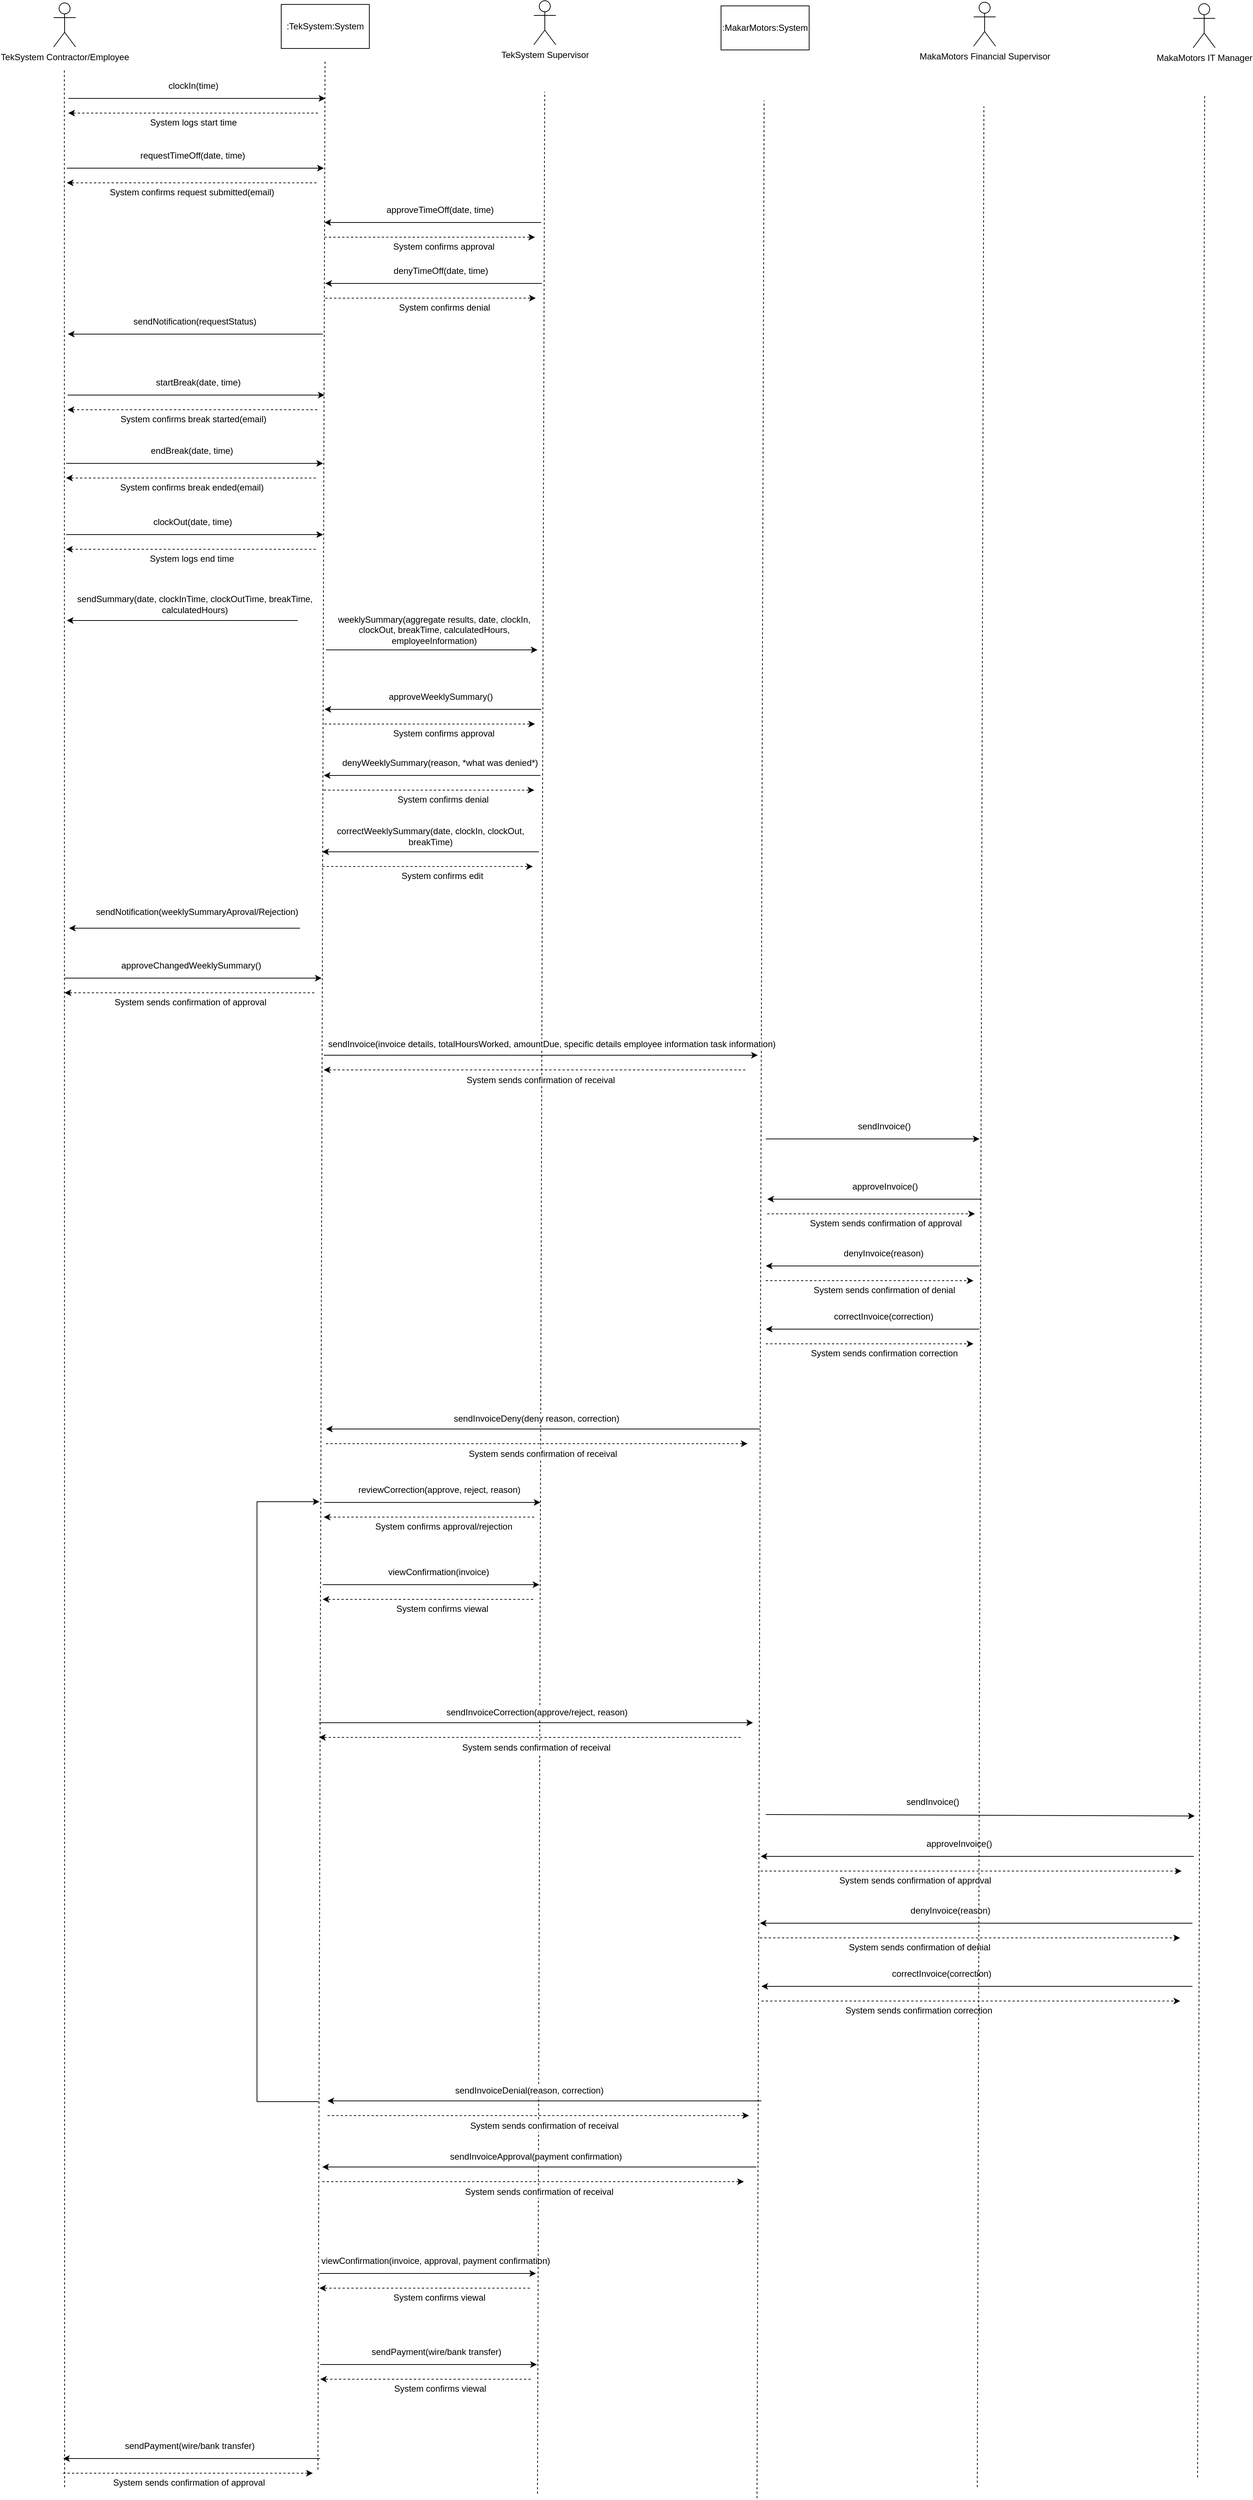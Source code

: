 <mxfile version="21.7.5" type="device">
  <diagram name="Page-1" id="ByE_iyZ5ZZ_60SZ4c1Ou">
    <mxGraphModel dx="4120" dy="2364" grid="0" gridSize="10" guides="1" tooltips="1" connect="1" arrows="1" fold="1" page="1" pageScale="1" pageWidth="850" pageHeight="1100" math="0" shadow="0">
      <root>
        <mxCell id="0" />
        <mxCell id="1" parent="0" />
        <mxCell id="tNAryLB2EY18mSy2vOBF-1" value="TekSystem Contractor/Employee" style="shape=umlActor;verticalLabelPosition=bottom;verticalAlign=top;html=1;outlineConnect=0;" parent="1" vertex="1">
          <mxGeometry x="160" y="160" width="30" height="60" as="geometry" />
        </mxCell>
        <mxCell id="tNAryLB2EY18mSy2vOBF-2" value=":TekSystem:System" style="rounded=0;whiteSpace=wrap;html=1;" parent="1" vertex="1">
          <mxGeometry x="470" y="162" width="120" height="60" as="geometry" />
        </mxCell>
        <mxCell id="tNAryLB2EY18mSy2vOBF-4" value="" style="endArrow=none;dashed=1;html=1;rounded=0;" parent="1" edge="1">
          <mxGeometry width="50" height="50" relative="1" as="geometry">
            <mxPoint x="175" y="3543" as="sourcePoint" />
            <mxPoint x="174.67" y="250" as="targetPoint" />
          </mxGeometry>
        </mxCell>
        <mxCell id="tNAryLB2EY18mSy2vOBF-5" value="" style="endArrow=none;dashed=1;html=1;rounded=0;" parent="1" edge="1">
          <mxGeometry width="50" height="50" relative="1" as="geometry">
            <mxPoint x="520" y="3519" as="sourcePoint" />
            <mxPoint x="529.67" y="240" as="targetPoint" />
          </mxGeometry>
        </mxCell>
        <mxCell id="FQKA89_4u0qijpcpze4W-1" value=":MakarMotors:System" style="rounded=0;whiteSpace=wrap;html=1;" vertex="1" parent="1">
          <mxGeometry x="1069" y="164" width="120" height="60" as="geometry" />
        </mxCell>
        <mxCell id="FQKA89_4u0qijpcpze4W-2" value="TekSystem Supervisor" style="shape=umlActor;verticalLabelPosition=bottom;verticalAlign=top;html=1;outlineConnect=0;" vertex="1" parent="1">
          <mxGeometry x="814" y="157" width="30" height="60" as="geometry" />
        </mxCell>
        <mxCell id="FQKA89_4u0qijpcpze4W-4" value="MakaMotors Financial Supervisor" style="shape=umlActor;verticalLabelPosition=bottom;verticalAlign=top;html=1;outlineConnect=0;" vertex="1" parent="1">
          <mxGeometry x="1413" y="159" width="30" height="60" as="geometry" />
        </mxCell>
        <mxCell id="FQKA89_4u0qijpcpze4W-5" value="MakaMotors IT Manager" style="shape=umlActor;verticalLabelPosition=bottom;verticalAlign=top;html=1;outlineConnect=0;" vertex="1" parent="1">
          <mxGeometry x="1712" y="161" width="30" height="60" as="geometry" />
        </mxCell>
        <mxCell id="FQKA89_4u0qijpcpze4W-8" value="" style="endArrow=none;dashed=1;html=1;rounded=0;" edge="1" parent="1">
          <mxGeometry width="50" height="50" relative="1" as="geometry">
            <mxPoint x="819" y="3552" as="sourcePoint" />
            <mxPoint x="828.83" y="281" as="targetPoint" />
          </mxGeometry>
        </mxCell>
        <mxCell id="FQKA89_4u0qijpcpze4W-9" value="" style="endArrow=none;dashed=1;html=1;rounded=0;" edge="1" parent="1">
          <mxGeometry width="50" height="50" relative="1" as="geometry">
            <mxPoint x="1118" y="3558" as="sourcePoint" />
            <mxPoint x="1127.67" y="293" as="targetPoint" />
          </mxGeometry>
        </mxCell>
        <mxCell id="FQKA89_4u0qijpcpze4W-10" value="" style="endArrow=none;dashed=1;html=1;rounded=0;" edge="1" parent="1">
          <mxGeometry width="50" height="50" relative="1" as="geometry">
            <mxPoint x="1418" y="3543" as="sourcePoint" />
            <mxPoint x="1427" y="301" as="targetPoint" />
          </mxGeometry>
        </mxCell>
        <mxCell id="FQKA89_4u0qijpcpze4W-11" value="" style="endArrow=none;dashed=1;html=1;rounded=0;" edge="1" parent="1">
          <mxGeometry width="50" height="50" relative="1" as="geometry">
            <mxPoint x="1718" y="3529.797" as="sourcePoint" />
            <mxPoint x="1727.67" y="285" as="targetPoint" />
          </mxGeometry>
        </mxCell>
        <mxCell id="FQKA89_4u0qijpcpze4W-12" value="" style="group" vertex="1" connectable="0" parent="1">
          <mxGeometry x="180" y="260" width="350" height="76" as="geometry" />
        </mxCell>
        <mxCell id="tNAryLB2EY18mSy2vOBF-6" value="" style="endArrow=classic;html=1;rounded=0;" parent="FQKA89_4u0qijpcpze4W-12" edge="1">
          <mxGeometry width="50" height="50" relative="1" as="geometry">
            <mxPoint y="30" as="sourcePoint" />
            <mxPoint x="350" y="30" as="targetPoint" />
          </mxGeometry>
        </mxCell>
        <mxCell id="tNAryLB2EY18mSy2vOBF-7" value="clockIn(time)" style="text;html=1;align=center;verticalAlign=middle;resizable=0;points=[];autosize=1;strokeColor=none;fillColor=none;" parent="FQKA89_4u0qijpcpze4W-12" vertex="1">
          <mxGeometry x="127" width="86" height="26" as="geometry" />
        </mxCell>
        <mxCell id="tNAryLB2EY18mSy2vOBF-8" value="" style="endArrow=classic;html=1;rounded=0;dashed=1;" parent="FQKA89_4u0qijpcpze4W-12" edge="1">
          <mxGeometry width="50" height="50" relative="1" as="geometry">
            <mxPoint x="340" y="50" as="sourcePoint" />
            <mxPoint y="50" as="targetPoint" />
          </mxGeometry>
        </mxCell>
        <mxCell id="tNAryLB2EY18mSy2vOBF-9" value="System logs start time" style="text;html=1;align=center;verticalAlign=middle;resizable=0;points=[];autosize=1;strokeColor=none;fillColor=none;" parent="FQKA89_4u0qijpcpze4W-12" vertex="1">
          <mxGeometry x="102" y="50" width="136" height="26" as="geometry" />
        </mxCell>
        <mxCell id="FQKA89_4u0qijpcpze4W-13" value="" style="group" vertex="1" connectable="0" parent="1">
          <mxGeometry x="178" y="355" width="350" height="76" as="geometry" />
        </mxCell>
        <mxCell id="FQKA89_4u0qijpcpze4W-14" value="" style="endArrow=classic;html=1;rounded=0;" edge="1" parent="FQKA89_4u0qijpcpze4W-13">
          <mxGeometry width="50" height="50" relative="1" as="geometry">
            <mxPoint y="30" as="sourcePoint" />
            <mxPoint x="350" y="30" as="targetPoint" />
          </mxGeometry>
        </mxCell>
        <mxCell id="FQKA89_4u0qijpcpze4W-15" value="requestTimeOff(date, time)" style="text;html=1;align=center;verticalAlign=middle;resizable=0;points=[];autosize=1;strokeColor=none;fillColor=none;" vertex="1" parent="FQKA89_4u0qijpcpze4W-13">
          <mxGeometry x="90" width="161" height="26" as="geometry" />
        </mxCell>
        <mxCell id="FQKA89_4u0qijpcpze4W-16" value="" style="endArrow=classic;html=1;rounded=0;dashed=1;" edge="1" parent="FQKA89_4u0qijpcpze4W-13">
          <mxGeometry width="50" height="50" relative="1" as="geometry">
            <mxPoint x="340" y="50" as="sourcePoint" />
            <mxPoint y="50" as="targetPoint" />
          </mxGeometry>
        </mxCell>
        <mxCell id="FQKA89_4u0qijpcpze4W-17" value="System confirms request submitted(email)" style="text;html=1;align=center;verticalAlign=middle;resizable=0;points=[];autosize=1;strokeColor=none;fillColor=none;" vertex="1" parent="FQKA89_4u0qijpcpze4W-13">
          <mxGeometry x="49" y="50" width="242" height="26" as="geometry" />
        </mxCell>
        <mxCell id="FQKA89_4u0qijpcpze4W-23" value="" style="group" vertex="1" connectable="0" parent="1">
          <mxGeometry x="529.0" y="429" width="295.0" height="76" as="geometry" />
        </mxCell>
        <mxCell id="FQKA89_4u0qijpcpze4W-19" value="" style="endArrow=classic;html=1;rounded=0;" edge="1" parent="FQKA89_4u0qijpcpze4W-23">
          <mxGeometry width="50" height="50" relative="1" as="geometry">
            <mxPoint x="295.0" y="30" as="sourcePoint" />
            <mxPoint x="1.137e-13" y="30" as="targetPoint" />
          </mxGeometry>
        </mxCell>
        <mxCell id="FQKA89_4u0qijpcpze4W-20" value="approveTimeOff(date, time)" style="text;html=1;align=center;verticalAlign=middle;resizable=0;points=[];autosize=1;strokeColor=none;fillColor=none;" vertex="1" parent="FQKA89_4u0qijpcpze4W-23">
          <mxGeometry x="74.857" width="164" height="26" as="geometry" />
        </mxCell>
        <mxCell id="FQKA89_4u0qijpcpze4W-21" value="" style="endArrow=classic;html=1;rounded=0;dashed=1;" edge="1" parent="FQKA89_4u0qijpcpze4W-23">
          <mxGeometry width="50" height="50" relative="1" as="geometry">
            <mxPoint y="50" as="sourcePoint" />
            <mxPoint x="286.571" y="50" as="targetPoint" />
          </mxGeometry>
        </mxCell>
        <mxCell id="FQKA89_4u0qijpcpze4W-22" value="System confirms approval" style="text;html=1;align=center;verticalAlign=middle;resizable=0;points=[];autosize=1;strokeColor=none;fillColor=none;" vertex="1" parent="FQKA89_4u0qijpcpze4W-23">
          <mxGeometry x="84.3" y="50" width="156" height="26" as="geometry" />
        </mxCell>
        <mxCell id="FQKA89_4u0qijpcpze4W-24" value="" style="group" vertex="1" connectable="0" parent="1">
          <mxGeometry x="530.0" y="512" width="295.0" height="76" as="geometry" />
        </mxCell>
        <mxCell id="FQKA89_4u0qijpcpze4W-25" value="" style="endArrow=classic;html=1;rounded=0;" edge="1" parent="FQKA89_4u0qijpcpze4W-24">
          <mxGeometry width="50" height="50" relative="1" as="geometry">
            <mxPoint x="295.0" y="30" as="sourcePoint" />
            <mxPoint x="1.137e-13" y="30" as="targetPoint" />
          </mxGeometry>
        </mxCell>
        <mxCell id="FQKA89_4u0qijpcpze4W-26" value="denyTimeOff(date, time)" style="text;html=1;align=center;verticalAlign=middle;resizable=0;points=[];autosize=1;strokeColor=none;fillColor=none;" vertex="1" parent="FQKA89_4u0qijpcpze4W-24">
          <mxGeometry x="83.857" width="147" height="26" as="geometry" />
        </mxCell>
        <mxCell id="FQKA89_4u0qijpcpze4W-27" value="" style="endArrow=classic;html=1;rounded=0;dashed=1;" edge="1" parent="FQKA89_4u0qijpcpze4W-24">
          <mxGeometry width="50" height="50" relative="1" as="geometry">
            <mxPoint y="50" as="sourcePoint" />
            <mxPoint x="286.571" y="50" as="targetPoint" />
          </mxGeometry>
        </mxCell>
        <mxCell id="FQKA89_4u0qijpcpze4W-28" value="System confirms denial" style="text;html=1;align=center;verticalAlign=middle;resizable=0;points=[];autosize=1;strokeColor=none;fillColor=none;" vertex="1" parent="FQKA89_4u0qijpcpze4W-24">
          <mxGeometry x="91.3" y="50" width="142" height="26" as="geometry" />
        </mxCell>
        <mxCell id="FQKA89_4u0qijpcpze4W-34" value="" style="group" vertex="1" connectable="0" parent="1">
          <mxGeometry x="179.5" y="581" width="347.0" height="30" as="geometry" />
        </mxCell>
        <mxCell id="FQKA89_4u0qijpcpze4W-30" value="" style="endArrow=classic;html=1;rounded=0;" edge="1" parent="FQKA89_4u0qijpcpze4W-34">
          <mxGeometry width="50" height="50" relative="1" as="geometry">
            <mxPoint x="347.0" y="30" as="sourcePoint" />
            <mxPoint y="30" as="targetPoint" />
          </mxGeometry>
        </mxCell>
        <mxCell id="FQKA89_4u0qijpcpze4W-31" value="sendNotification(requestStatus)" style="text;html=1;align=center;verticalAlign=middle;resizable=0;points=[];autosize=1;strokeColor=none;fillColor=none;" vertex="1" parent="FQKA89_4u0qijpcpze4W-34">
          <mxGeometry x="79.639" width="185" height="26" as="geometry" />
        </mxCell>
        <mxCell id="FQKA89_4u0qijpcpze4W-36" value="" style="group" vertex="1" connectable="0" parent="1">
          <mxGeometry x="179" y="664" width="350" height="76" as="geometry" />
        </mxCell>
        <mxCell id="FQKA89_4u0qijpcpze4W-37" value="" style="endArrow=classic;html=1;rounded=0;" edge="1" parent="FQKA89_4u0qijpcpze4W-36">
          <mxGeometry width="50" height="50" relative="1" as="geometry">
            <mxPoint y="30" as="sourcePoint" />
            <mxPoint x="350" y="30" as="targetPoint" />
          </mxGeometry>
        </mxCell>
        <mxCell id="FQKA89_4u0qijpcpze4W-38" value="&amp;nbsp; &amp;nbsp; startBreak(date, time)" style="text;html=1;align=center;verticalAlign=middle;resizable=0;points=[];autosize=1;strokeColor=none;fillColor=none;" vertex="1" parent="FQKA89_4u0qijpcpze4W-36">
          <mxGeometry x="97" width="147" height="26" as="geometry" />
        </mxCell>
        <mxCell id="FQKA89_4u0qijpcpze4W-39" value="" style="endArrow=classic;html=1;rounded=0;dashed=1;" edge="1" parent="FQKA89_4u0qijpcpze4W-36">
          <mxGeometry width="50" height="50" relative="1" as="geometry">
            <mxPoint x="340" y="50" as="sourcePoint" />
            <mxPoint y="50" as="targetPoint" />
          </mxGeometry>
        </mxCell>
        <mxCell id="FQKA89_4u0qijpcpze4W-40" value="System confirms break started(email)" style="text;html=1;align=center;verticalAlign=middle;resizable=0;points=[];autosize=1;strokeColor=none;fillColor=none;" vertex="1" parent="FQKA89_4u0qijpcpze4W-36">
          <mxGeometry x="62" y="50" width="217" height="26" as="geometry" />
        </mxCell>
        <mxCell id="FQKA89_4u0qijpcpze4W-41" value="" style="group" vertex="1" connectable="0" parent="1">
          <mxGeometry x="177" y="757" width="350" height="76" as="geometry" />
        </mxCell>
        <mxCell id="FQKA89_4u0qijpcpze4W-42" value="" style="endArrow=classic;html=1;rounded=0;" edge="1" parent="FQKA89_4u0qijpcpze4W-41">
          <mxGeometry width="50" height="50" relative="1" as="geometry">
            <mxPoint y="30" as="sourcePoint" />
            <mxPoint x="350" y="30" as="targetPoint" />
          </mxGeometry>
        </mxCell>
        <mxCell id="FQKA89_4u0qijpcpze4W-43" value="endBreak(date, time)" style="text;html=1;align=center;verticalAlign=middle;resizable=0;points=[];autosize=1;strokeColor=none;fillColor=none;" vertex="1" parent="FQKA89_4u0qijpcpze4W-41">
          <mxGeometry x="106" width="130" height="26" as="geometry" />
        </mxCell>
        <mxCell id="FQKA89_4u0qijpcpze4W-44" value="" style="endArrow=classic;html=1;rounded=0;dashed=1;" edge="1" parent="FQKA89_4u0qijpcpze4W-41">
          <mxGeometry width="50" height="50" relative="1" as="geometry">
            <mxPoint x="340" y="50" as="sourcePoint" />
            <mxPoint y="50" as="targetPoint" />
          </mxGeometry>
        </mxCell>
        <mxCell id="FQKA89_4u0qijpcpze4W-45" value="System confirms break ended(email)" style="text;html=1;align=center;verticalAlign=middle;resizable=0;points=[];autosize=1;strokeColor=none;fillColor=none;" vertex="1" parent="FQKA89_4u0qijpcpze4W-41">
          <mxGeometry x="64" y="50" width="213" height="26" as="geometry" />
        </mxCell>
        <mxCell id="FQKA89_4u0qijpcpze4W-46" value="" style="group" vertex="1" connectable="0" parent="1">
          <mxGeometry x="177" y="854" width="350" height="76" as="geometry" />
        </mxCell>
        <mxCell id="FQKA89_4u0qijpcpze4W-47" value="" style="endArrow=classic;html=1;rounded=0;" edge="1" parent="FQKA89_4u0qijpcpze4W-46">
          <mxGeometry width="50" height="50" relative="1" as="geometry">
            <mxPoint y="30" as="sourcePoint" />
            <mxPoint x="350" y="30" as="targetPoint" />
          </mxGeometry>
        </mxCell>
        <mxCell id="FQKA89_4u0qijpcpze4W-48" value="clockOut(date, time)" style="text;html=1;align=center;verticalAlign=middle;resizable=0;points=[];autosize=1;strokeColor=none;fillColor=none;" vertex="1" parent="FQKA89_4u0qijpcpze4W-46">
          <mxGeometry x="109" width="125" height="26" as="geometry" />
        </mxCell>
        <mxCell id="FQKA89_4u0qijpcpze4W-49" value="" style="endArrow=classic;html=1;rounded=0;dashed=1;" edge="1" parent="FQKA89_4u0qijpcpze4W-46">
          <mxGeometry width="50" height="50" relative="1" as="geometry">
            <mxPoint x="340" y="50" as="sourcePoint" />
            <mxPoint y="50" as="targetPoint" />
          </mxGeometry>
        </mxCell>
        <mxCell id="FQKA89_4u0qijpcpze4W-50" value="System logs end time" style="text;html=1;align=center;verticalAlign=middle;resizable=0;points=[];autosize=1;strokeColor=none;fillColor=none;" vertex="1" parent="FQKA89_4u0qijpcpze4W-46">
          <mxGeometry x="104" y="50" width="133" height="26" as="geometry" />
        </mxCell>
        <mxCell id="FQKA89_4u0qijpcpze4W-60" value="" style="endArrow=classic;html=1;rounded=0;" edge="1" parent="1">
          <mxGeometry width="50" height="50" relative="1" as="geometry">
            <mxPoint x="531" y="1041" as="sourcePoint" />
            <mxPoint x="819" y="1041" as="targetPoint" />
          </mxGeometry>
        </mxCell>
        <mxCell id="FQKA89_4u0qijpcpze4W-61" value="weeklySummary(aggregate results, date, clockIn, &lt;br&gt;clockOut, breakTime, calculatedHours, &lt;br&gt;employeeInformation)" style="text;html=1;align=center;verticalAlign=middle;resizable=1;points=[];autosize=1;strokeColor=none;fillColor=none;" vertex="1" parent="1">
          <mxGeometry x="537.5" y="986" width="280" height="55" as="geometry" />
        </mxCell>
        <mxCell id="FQKA89_4u0qijpcpze4W-69" value="" style="group" vertex="1" connectable="0" parent="1">
          <mxGeometry x="528.0" y="1182" width="300.857" height="76" as="geometry" />
        </mxCell>
        <mxCell id="FQKA89_4u0qijpcpze4W-70" value="" style="endArrow=classic;html=1;rounded=0;" edge="1" parent="FQKA89_4u0qijpcpze4W-69">
          <mxGeometry width="50" height="50" relative="1" as="geometry">
            <mxPoint x="295.0" y="30" as="sourcePoint" />
            <mxPoint x="1.137e-13" y="30" as="targetPoint" />
          </mxGeometry>
        </mxCell>
        <mxCell id="FQKA89_4u0qijpcpze4W-71" value="denyWeeklySummary(reason, *what was denied*)" style="text;html=1;align=center;verticalAlign=middle;resizable=0;points=[];autosize=1;strokeColor=none;fillColor=none;" vertex="1" parent="FQKA89_4u0qijpcpze4W-69">
          <mxGeometry x="15.857" width="285" height="26" as="geometry" />
        </mxCell>
        <mxCell id="FQKA89_4u0qijpcpze4W-72" value="" style="endArrow=classic;html=1;rounded=0;dashed=1;" edge="1" parent="FQKA89_4u0qijpcpze4W-69">
          <mxGeometry width="50" height="50" relative="1" as="geometry">
            <mxPoint y="50" as="sourcePoint" />
            <mxPoint x="286.571" y="50" as="targetPoint" />
          </mxGeometry>
        </mxCell>
        <mxCell id="FQKA89_4u0qijpcpze4W-73" value="System confirms denial" style="text;html=1;align=center;verticalAlign=middle;resizable=0;points=[];autosize=1;strokeColor=none;fillColor=none;" vertex="1" parent="FQKA89_4u0qijpcpze4W-69">
          <mxGeometry x="91.3" y="50" width="142" height="26" as="geometry" />
        </mxCell>
        <mxCell id="FQKA89_4u0qijpcpze4W-65" value="" style="endArrow=classic;html=1;rounded=0;" edge="1" parent="1">
          <mxGeometry width="50" height="50" relative="1" as="geometry">
            <mxPoint x="824" y="1122" as="sourcePoint" />
            <mxPoint x="529" y="1122" as="targetPoint" />
          </mxGeometry>
        </mxCell>
        <mxCell id="FQKA89_4u0qijpcpze4W-66" value="approveWeeklySummary()" style="text;html=1;align=center;verticalAlign=middle;resizable=0;points=[];autosize=1;strokeColor=none;fillColor=none;" vertex="1" parent="1">
          <mxGeometry x="606.857" y="1092" width="160" height="26" as="geometry" />
        </mxCell>
        <mxCell id="FQKA89_4u0qijpcpze4W-67" value="" style="endArrow=classic;html=1;rounded=0;dashed=1;" edge="1" parent="1">
          <mxGeometry width="50" height="50" relative="1" as="geometry">
            <mxPoint x="529.0" y="1142" as="sourcePoint" />
            <mxPoint x="815.571" y="1142" as="targetPoint" />
          </mxGeometry>
        </mxCell>
        <mxCell id="FQKA89_4u0qijpcpze4W-68" value="System confirms approval" style="text;html=1;align=center;verticalAlign=middle;resizable=0;points=[];autosize=1;strokeColor=none;fillColor=none;" vertex="1" parent="1">
          <mxGeometry x="613.3" y="1142" width="156" height="26" as="geometry" />
        </mxCell>
        <mxCell id="FQKA89_4u0qijpcpze4W-75" value="" style="endArrow=classic;html=1;rounded=0;" edge="1" parent="1">
          <mxGeometry width="50" height="50" relative="1" as="geometry">
            <mxPoint x="821" y="1316" as="sourcePoint" />
            <mxPoint x="526" y="1316" as="targetPoint" />
          </mxGeometry>
        </mxCell>
        <mxCell id="FQKA89_4u0qijpcpze4W-76" value="correctWeeklySummary(date, clockIn, clockOut, &lt;br&gt;breakTime)" style="text;html=1;align=center;verticalAlign=middle;resizable=1;points=[];autosize=1;strokeColor=none;fillColor=none;movable=1;rotatable=1;deletable=1;editable=1;locked=0;connectable=1;" vertex="1" parent="1">
          <mxGeometry x="536.36" y="1274" width="273" height="41" as="geometry" />
        </mxCell>
        <mxCell id="FQKA89_4u0qijpcpze4W-77" value="" style="endArrow=classic;html=1;rounded=0;dashed=1;" edge="1" parent="1">
          <mxGeometry width="50" height="50" relative="1" as="geometry">
            <mxPoint x="526.0" y="1336" as="sourcePoint" />
            <mxPoint x="812.571" y="1336" as="targetPoint" />
          </mxGeometry>
        </mxCell>
        <mxCell id="FQKA89_4u0qijpcpze4W-78" value="System confirms edit" style="text;html=1;align=center;verticalAlign=middle;resizable=0;points=[];autosize=1;strokeColor=none;fillColor=none;" vertex="1" parent="1">
          <mxGeometry x="624.3" y="1336" width="129" height="26" as="geometry" />
        </mxCell>
        <mxCell id="FQKA89_4u0qijpcpze4W-80" value="" style="group" vertex="1" connectable="0" parent="1">
          <mxGeometry x="178" y="958" width="343.5" height="43" as="geometry" />
        </mxCell>
        <mxCell id="FQKA89_4u0qijpcpze4W-57" value="" style="endArrow=classic;html=1;rounded=0;" edge="1" parent="FQKA89_4u0qijpcpze4W-80">
          <mxGeometry width="50" height="50" relative="1" as="geometry">
            <mxPoint x="314.57" y="43" as="sourcePoint" />
            <mxPoint y="43" as="targetPoint" />
          </mxGeometry>
        </mxCell>
        <mxCell id="FQKA89_4u0qijpcpze4W-58" value="sendSummary(date, clockInTime, clockOutTime, breakTime,&lt;br&gt;calculatedHours)" style="text;html=1;align=center;verticalAlign=middle;resizable=1;points=[];autosize=1;strokeColor=none;fillColor=none;" vertex="1" parent="FQKA89_4u0qijpcpze4W-80">
          <mxGeometry x="4.5" width="339" height="41" as="geometry" />
        </mxCell>
        <mxCell id="FQKA89_4u0qijpcpze4W-81" value="" style="group" vertex="1" connectable="0" parent="1">
          <mxGeometry x="181" y="1377" width="343.5" height="43" as="geometry" />
        </mxCell>
        <mxCell id="FQKA89_4u0qijpcpze4W-82" value="" style="endArrow=classic;html=1;rounded=0;" edge="1" parent="FQKA89_4u0qijpcpze4W-81">
          <mxGeometry width="50" height="50" relative="1" as="geometry">
            <mxPoint x="314.57" y="43" as="sourcePoint" />
            <mxPoint y="43" as="targetPoint" />
          </mxGeometry>
        </mxCell>
        <mxCell id="FQKA89_4u0qijpcpze4W-83" value="sendNotification(weeklySummaryAproval/Rejection)" style="text;html=1;align=center;verticalAlign=middle;resizable=1;points=[];autosize=1;strokeColor=none;fillColor=none;" vertex="1" parent="FQKA89_4u0qijpcpze4W-81">
          <mxGeometry x="27.5" y="8" width="293" height="26" as="geometry" />
        </mxCell>
        <mxCell id="FQKA89_4u0qijpcpze4W-84" value="" style="group" vertex="1" connectable="0" parent="1">
          <mxGeometry x="175" y="1458" width="350" height="76" as="geometry" />
        </mxCell>
        <mxCell id="FQKA89_4u0qijpcpze4W-85" value="" style="endArrow=classic;html=1;rounded=0;" edge="1" parent="FQKA89_4u0qijpcpze4W-84">
          <mxGeometry width="50" height="50" relative="1" as="geometry">
            <mxPoint y="30" as="sourcePoint" />
            <mxPoint x="350" y="30" as="targetPoint" />
          </mxGeometry>
        </mxCell>
        <mxCell id="FQKA89_4u0qijpcpze4W-86" value="approveChangedWeeklySummary()" style="text;html=1;align=center;verticalAlign=middle;resizable=0;points=[];autosize=1;strokeColor=none;fillColor=none;" vertex="1" parent="FQKA89_4u0qijpcpze4W-84">
          <mxGeometry x="67" width="209" height="26" as="geometry" />
        </mxCell>
        <mxCell id="FQKA89_4u0qijpcpze4W-87" value="" style="endArrow=classic;html=1;rounded=0;dashed=1;" edge="1" parent="FQKA89_4u0qijpcpze4W-84">
          <mxGeometry width="50" height="50" relative="1" as="geometry">
            <mxPoint x="340" y="50" as="sourcePoint" />
            <mxPoint y="50" as="targetPoint" />
          </mxGeometry>
        </mxCell>
        <mxCell id="FQKA89_4u0qijpcpze4W-88" value="System sends confirmation of approval" style="text;html=1;align=center;verticalAlign=middle;resizable=0;points=[];autosize=1;strokeColor=none;fillColor=none;" vertex="1" parent="FQKA89_4u0qijpcpze4W-84">
          <mxGeometry x="58" y="50" width="225" height="26" as="geometry" />
        </mxCell>
        <mxCell id="FQKA89_4u0qijpcpze4W-95" value="" style="endArrow=classic;html=1;rounded=0;" edge="1" parent="1">
          <mxGeometry width="50" height="50" relative="1" as="geometry">
            <mxPoint x="1130" y="1707" as="sourcePoint" />
            <mxPoint x="1421" y="1707" as="targetPoint" />
          </mxGeometry>
        </mxCell>
        <mxCell id="FQKA89_4u0qijpcpze4W-96" value="sendInvoice()" style="text;html=1;align=center;verticalAlign=middle;resizable=0;points=[];autosize=1;strokeColor=none;fillColor=none;" vertex="1" parent="1">
          <mxGeometry x="1245.706" y="1677" width="90" height="26" as="geometry" />
        </mxCell>
        <mxCell id="FQKA89_4u0qijpcpze4W-104" value="" style="group" vertex="1" connectable="0" parent="1">
          <mxGeometry x="1132" y="1759" width="291" height="76" as="geometry" />
        </mxCell>
        <mxCell id="FQKA89_4u0qijpcpze4W-100" value="" style="endArrow=classic;html=1;rounded=0;" edge="1" parent="FQKA89_4u0qijpcpze4W-104">
          <mxGeometry width="50" height="50" relative="1" as="geometry">
            <mxPoint x="291" y="30" as="sourcePoint" />
            <mxPoint y="30" as="targetPoint" />
          </mxGeometry>
        </mxCell>
        <mxCell id="FQKA89_4u0qijpcpze4W-101" value="approveInvoice()" style="text;html=1;align=center;verticalAlign=middle;resizable=0;points=[];autosize=1;strokeColor=none;fillColor=none;" vertex="1" parent="FQKA89_4u0qijpcpze4W-104">
          <mxGeometry x="106.706" width="107" height="26" as="geometry" />
        </mxCell>
        <mxCell id="FQKA89_4u0qijpcpze4W-102" value="" style="endArrow=classic;html=1;rounded=0;dashed=1;" edge="1" parent="FQKA89_4u0qijpcpze4W-104">
          <mxGeometry width="50" height="50" relative="1" as="geometry">
            <mxPoint y="50" as="sourcePoint" />
            <mxPoint x="282.686" y="50" as="targetPoint" />
          </mxGeometry>
        </mxCell>
        <mxCell id="FQKA89_4u0qijpcpze4W-103" value="System sends confirmation of approval" style="text;html=1;align=center;verticalAlign=middle;resizable=0;points=[];autosize=1;strokeColor=none;fillColor=none;" vertex="1" parent="FQKA89_4u0qijpcpze4W-104">
          <mxGeometry x="48.223" y="50" width="225" height="26" as="geometry" />
        </mxCell>
        <mxCell id="FQKA89_4u0qijpcpze4W-105" value="" style="group" vertex="1" connectable="0" parent="1">
          <mxGeometry x="1130" y="1850" width="291" height="76" as="geometry" />
        </mxCell>
        <mxCell id="FQKA89_4u0qijpcpze4W-106" value="" style="endArrow=classic;html=1;rounded=0;" edge="1" parent="FQKA89_4u0qijpcpze4W-105">
          <mxGeometry width="50" height="50" relative="1" as="geometry">
            <mxPoint x="291" y="30" as="sourcePoint" />
            <mxPoint y="30" as="targetPoint" />
          </mxGeometry>
        </mxCell>
        <mxCell id="FQKA89_4u0qijpcpze4W-107" value="denyInvoice(reason)" style="text;html=1;align=center;verticalAlign=middle;resizable=0;points=[];autosize=1;strokeColor=none;fillColor=none;" vertex="1" parent="FQKA89_4u0qijpcpze4W-105">
          <mxGeometry x="96.706" width="127" height="26" as="geometry" />
        </mxCell>
        <mxCell id="FQKA89_4u0qijpcpze4W-108" value="" style="endArrow=classic;html=1;rounded=0;dashed=1;" edge="1" parent="FQKA89_4u0qijpcpze4W-105">
          <mxGeometry width="50" height="50" relative="1" as="geometry">
            <mxPoint y="50" as="sourcePoint" />
            <mxPoint x="282.686" y="50" as="targetPoint" />
          </mxGeometry>
        </mxCell>
        <mxCell id="FQKA89_4u0qijpcpze4W-109" value="System sends confirmation of denial" style="text;html=1;align=center;verticalAlign=middle;resizable=0;points=[];autosize=1;strokeColor=none;fillColor=none;" vertex="1" parent="FQKA89_4u0qijpcpze4W-105">
          <mxGeometry x="55.223" y="50" width="211" height="26" as="geometry" />
        </mxCell>
        <mxCell id="FQKA89_4u0qijpcpze4W-110" value="" style="group" vertex="1" connectable="0" parent="1">
          <mxGeometry x="1130" y="1936" width="291" height="76" as="geometry" />
        </mxCell>
        <mxCell id="FQKA89_4u0qijpcpze4W-111" value="" style="endArrow=classic;html=1;rounded=0;" edge="1" parent="FQKA89_4u0qijpcpze4W-110">
          <mxGeometry width="50" height="50" relative="1" as="geometry">
            <mxPoint x="291" y="30" as="sourcePoint" />
            <mxPoint y="30" as="targetPoint" />
          </mxGeometry>
        </mxCell>
        <mxCell id="FQKA89_4u0qijpcpze4W-112" value="correctInvoice(correction)" style="text;html=1;align=center;verticalAlign=middle;resizable=0;points=[];autosize=1;strokeColor=none;fillColor=none;" vertex="1" parent="FQKA89_4u0qijpcpze4W-110">
          <mxGeometry x="83.706" width="153" height="26" as="geometry" />
        </mxCell>
        <mxCell id="FQKA89_4u0qijpcpze4W-113" value="" style="endArrow=classic;html=1;rounded=0;dashed=1;" edge="1" parent="FQKA89_4u0qijpcpze4W-110">
          <mxGeometry width="50" height="50" relative="1" as="geometry">
            <mxPoint y="50" as="sourcePoint" />
            <mxPoint x="282.686" y="50" as="targetPoint" />
          </mxGeometry>
        </mxCell>
        <mxCell id="FQKA89_4u0qijpcpze4W-114" value="System sends confirmation correction" style="text;html=1;align=center;verticalAlign=middle;resizable=0;points=[];autosize=1;strokeColor=none;fillColor=none;" vertex="1" parent="FQKA89_4u0qijpcpze4W-110">
          <mxGeometry x="52.223" y="50" width="218" height="26" as="geometry" />
        </mxCell>
        <mxCell id="FQKA89_4u0qijpcpze4W-115" value="" style="group" vertex="1" connectable="0" parent="1">
          <mxGeometry x="528.0" y="2172" width="295.0" height="76" as="geometry" />
        </mxCell>
        <mxCell id="FQKA89_4u0qijpcpze4W-116" value="" style="endArrow=classic;html=1;rounded=0;" edge="1" parent="FQKA89_4u0qijpcpze4W-115">
          <mxGeometry width="50" height="50" relative="1" as="geometry">
            <mxPoint x="-1.137e-13" y="30" as="sourcePoint" />
            <mxPoint x="295.0" y="30" as="targetPoint" />
          </mxGeometry>
        </mxCell>
        <mxCell id="FQKA89_4u0qijpcpze4W-117" value="reviewCorrection(approve, reject, reason)" style="text;html=1;align=center;verticalAlign=middle;resizable=0;points=[];autosize=1;strokeColor=none;fillColor=none;" vertex="1" parent="FQKA89_4u0qijpcpze4W-115">
          <mxGeometry x="37.857" width="239" height="26" as="geometry" />
        </mxCell>
        <mxCell id="FQKA89_4u0qijpcpze4W-118" value="" style="endArrow=classic;html=1;rounded=0;dashed=1;" edge="1" parent="FQKA89_4u0qijpcpze4W-115">
          <mxGeometry width="50" height="50" relative="1" as="geometry">
            <mxPoint x="286.571" y="50" as="sourcePoint" />
            <mxPoint x="7.958e-13" y="50" as="targetPoint" />
          </mxGeometry>
        </mxCell>
        <mxCell id="FQKA89_4u0qijpcpze4W-119" value="System confirms approval/rejection" style="text;html=1;align=center;verticalAlign=middle;resizable=0;points=[];autosize=1;strokeColor=none;fillColor=none;" vertex="1" parent="FQKA89_4u0qijpcpze4W-115">
          <mxGeometry x="60.3" y="50" width="205" height="26" as="geometry" />
        </mxCell>
        <mxCell id="FQKA89_4u0qijpcpze4W-121" value="" style="group" vertex="1" connectable="0" parent="1">
          <mxGeometry x="528" y="1565" width="631.44" height="75" as="geometry" />
        </mxCell>
        <mxCell id="FQKA89_4u0qijpcpze4W-90" value="" style="endArrow=classic;html=1;rounded=0;" edge="1" parent="FQKA89_4u0qijpcpze4W-121">
          <mxGeometry width="50" height="50" relative="1" as="geometry">
            <mxPoint y="28" as="sourcePoint" />
            <mxPoint x="591" y="28" as="targetPoint" />
          </mxGeometry>
        </mxCell>
        <mxCell id="FQKA89_4u0qijpcpze4W-91" value="sendInvoice(invoice details, totalHoursWorked, amountDue, specific details employee information task information)" style="text;html=1;align=left;verticalAlign=middle;resizable=1;points=[];autosize=1;fillColor=none;opacity=35;strokeColor=none;shadow=0;gradientColor=none;labelBorderColor=none;labelBackgroundColor=default;" vertex="1" parent="FQKA89_4u0qijpcpze4W-121">
          <mxGeometry x="4.44" width="627" height="26" as="geometry" />
        </mxCell>
        <mxCell id="FQKA89_4u0qijpcpze4W-92" value="" style="endArrow=classic;html=1;rounded=0;dashed=1;" edge="1" parent="FQKA89_4u0qijpcpze4W-121">
          <mxGeometry width="50" height="50" relative="1" as="geometry">
            <mxPoint x="574.114" y="48" as="sourcePoint" />
            <mxPoint y="48" as="targetPoint" />
          </mxGeometry>
        </mxCell>
        <mxCell id="FQKA89_4u0qijpcpze4W-93" value="System sends confirmation of receival" style="text;html=1;align=center;verticalAlign=middle;resizable=0;points=[];autosize=1;strokeColor=none;fillColor=none;labelBackgroundColor=default;" vertex="1" parent="FQKA89_4u0qijpcpze4W-121">
          <mxGeometry x="185.001" y="49" width="220" height="26" as="geometry" />
        </mxCell>
        <mxCell id="FQKA89_4u0qijpcpze4W-127" value="" style="group" vertex="1" connectable="0" parent="1">
          <mxGeometry x="526.5" y="2284" width="295.0" height="76" as="geometry" />
        </mxCell>
        <mxCell id="FQKA89_4u0qijpcpze4W-128" value="" style="endArrow=classic;html=1;rounded=0;" edge="1" parent="FQKA89_4u0qijpcpze4W-127">
          <mxGeometry width="50" height="50" relative="1" as="geometry">
            <mxPoint x="-1.137e-13" y="30" as="sourcePoint" />
            <mxPoint x="295.0" y="30" as="targetPoint" />
          </mxGeometry>
        </mxCell>
        <mxCell id="FQKA89_4u0qijpcpze4W-129" value="viewConfirmation(invoice)" style="text;html=1;align=center;verticalAlign=middle;resizable=0;points=[];autosize=1;strokeColor=none;fillColor=none;" vertex="1" parent="FQKA89_4u0qijpcpze4W-127">
          <mxGeometry x="79.857" width="155" height="26" as="geometry" />
        </mxCell>
        <mxCell id="FQKA89_4u0qijpcpze4W-130" value="" style="endArrow=classic;html=1;rounded=0;dashed=1;" edge="1" parent="FQKA89_4u0qijpcpze4W-127">
          <mxGeometry width="50" height="50" relative="1" as="geometry">
            <mxPoint x="286.571" y="50" as="sourcePoint" />
            <mxPoint x="7.958e-13" y="50" as="targetPoint" />
          </mxGeometry>
        </mxCell>
        <mxCell id="FQKA89_4u0qijpcpze4W-131" value="System confirms viewal" style="text;html=1;align=center;verticalAlign=middle;resizable=0;points=[];autosize=1;strokeColor=none;fillColor=none;" vertex="1" parent="FQKA89_4u0qijpcpze4W-127">
          <mxGeometry x="91.3" y="50" width="143" height="26" as="geometry" />
        </mxCell>
        <mxCell id="FQKA89_4u0qijpcpze4W-132" value="" style="group" vertex="1" connectable="0" parent="1">
          <mxGeometry x="521.5" y="2475" width="591" height="74" as="geometry" />
        </mxCell>
        <mxCell id="FQKA89_4u0qijpcpze4W-123" value="" style="endArrow=classic;html=1;rounded=0;" edge="1" parent="FQKA89_4u0qijpcpze4W-132">
          <mxGeometry width="50" height="50" relative="1" as="geometry">
            <mxPoint y="27" as="sourcePoint" />
            <mxPoint x="591" y="27" as="targetPoint" />
          </mxGeometry>
        </mxCell>
        <mxCell id="FQKA89_4u0qijpcpze4W-124" value="sendInvoiceCorrection(approve/reject, reason)" style="text;html=1;align=left;verticalAlign=middle;resizable=1;points=[];autosize=1;fillColor=none;opacity=35;strokeColor=none;shadow=0;gradientColor=none;labelBorderColor=none;labelBackgroundColor=default;" vertex="1" parent="FQKA89_4u0qijpcpze4W-132">
          <mxGeometry x="171.5" width="265" height="26" as="geometry" />
        </mxCell>
        <mxCell id="FQKA89_4u0qijpcpze4W-125" value="" style="endArrow=classic;html=1;rounded=0;dashed=1;" edge="1" parent="FQKA89_4u0qijpcpze4W-132">
          <mxGeometry width="50" height="50" relative="1" as="geometry">
            <mxPoint x="574.114" y="47" as="sourcePoint" />
            <mxPoint y="47" as="targetPoint" />
          </mxGeometry>
        </mxCell>
        <mxCell id="FQKA89_4u0qijpcpze4W-126" value="System sends confirmation of receival" style="text;html=1;align=center;verticalAlign=middle;resizable=0;points=[];autosize=1;strokeColor=none;fillColor=none;labelBackgroundColor=default;" vertex="1" parent="FQKA89_4u0qijpcpze4W-132">
          <mxGeometry x="185.001" y="48" width="220" height="26" as="geometry" />
        </mxCell>
        <mxCell id="FQKA89_4u0qijpcpze4W-134" value="" style="endArrow=classic;html=1;rounded=0;" edge="1" parent="1">
          <mxGeometry width="50" height="50" relative="1" as="geometry">
            <mxPoint x="1130" y="2627" as="sourcePoint" />
            <mxPoint x="1714" y="2629" as="targetPoint" />
          </mxGeometry>
        </mxCell>
        <mxCell id="FQKA89_4u0qijpcpze4W-135" value="sendInvoice()" style="text;html=1;align=center;verticalAlign=middle;resizable=0;points=[];autosize=1;strokeColor=none;fillColor=none;" vertex="1" parent="1">
          <mxGeometry x="1311.996" y="2597" width="90" height="26" as="geometry" />
        </mxCell>
        <mxCell id="FQKA89_4u0qijpcpze4W-139" value="" style="group;labelBackgroundColor=default;" vertex="1" connectable="0" parent="1">
          <mxGeometry x="1123" y="2654" width="590" height="76" as="geometry" />
        </mxCell>
        <mxCell id="FQKA89_4u0qijpcpze4W-140" value="" style="endArrow=classic;html=1;rounded=0;" edge="1" parent="FQKA89_4u0qijpcpze4W-139">
          <mxGeometry width="50" height="50" relative="1" as="geometry">
            <mxPoint x="590" y="30" as="sourcePoint" />
            <mxPoint y="30" as="targetPoint" />
          </mxGeometry>
        </mxCell>
        <mxCell id="FQKA89_4u0qijpcpze4W-141" value="approveInvoice()" style="text;html=1;align=center;verticalAlign=middle;resizable=0;points=[];autosize=1;strokeColor=none;fillColor=none;" vertex="1" parent="FQKA89_4u0qijpcpze4W-139">
          <mxGeometry x="216.345" width="107" height="26" as="geometry" />
        </mxCell>
        <mxCell id="FQKA89_4u0qijpcpze4W-142" value="" style="endArrow=classic;html=1;rounded=0;dashed=1;" edge="1" parent="FQKA89_4u0qijpcpze4W-139">
          <mxGeometry width="50" height="50" relative="1" as="geometry">
            <mxPoint y="50" as="sourcePoint" />
            <mxPoint x="573.143" y="50" as="targetPoint" />
          </mxGeometry>
        </mxCell>
        <mxCell id="FQKA89_4u0qijpcpze4W-143" value="System sends confirmation of approval" style="text;html=1;align=center;verticalAlign=middle;resizable=0;points=[];autosize=1;strokeColor=none;fillColor=none;" vertex="1" parent="FQKA89_4u0qijpcpze4W-139">
          <mxGeometry x="97.771" y="50" width="225" height="26" as="geometry" />
        </mxCell>
        <mxCell id="FQKA89_4u0qijpcpze4W-144" value="" style="group" vertex="1" connectable="0" parent="1">
          <mxGeometry x="1122" y="2745" width="589" height="76" as="geometry" />
        </mxCell>
        <mxCell id="FQKA89_4u0qijpcpze4W-145" value="" style="endArrow=classic;html=1;rounded=0;" edge="1" parent="FQKA89_4u0qijpcpze4W-144">
          <mxGeometry width="50" height="50" relative="1" as="geometry">
            <mxPoint x="589" y="30" as="sourcePoint" />
            <mxPoint y="30" as="targetPoint" />
          </mxGeometry>
        </mxCell>
        <mxCell id="FQKA89_4u0qijpcpze4W-146" value="denyInvoice(reason)" style="text;html=1;align=center;verticalAlign=middle;resizable=0;points=[];autosize=1;strokeColor=none;fillColor=none;" vertex="1" parent="FQKA89_4u0qijpcpze4W-144">
          <mxGeometry x="195.738" width="127" height="26" as="geometry" />
        </mxCell>
        <mxCell id="FQKA89_4u0qijpcpze4W-147" value="" style="endArrow=classic;html=1;rounded=0;dashed=1;" edge="1" parent="FQKA89_4u0qijpcpze4W-144">
          <mxGeometry width="50" height="50" relative="1" as="geometry">
            <mxPoint y="50" as="sourcePoint" />
            <mxPoint x="572.171" y="50" as="targetPoint" />
          </mxGeometry>
        </mxCell>
        <mxCell id="FQKA89_4u0qijpcpze4W-148" value="System sends confirmation of denial" style="text;html=1;align=center;verticalAlign=middle;resizable=0;points=[];autosize=1;strokeColor=none;fillColor=none;" vertex="1" parent="FQKA89_4u0qijpcpze4W-144">
          <mxGeometry x="111.774" y="50" width="211" height="26" as="geometry" />
        </mxCell>
        <mxCell id="FQKA89_4u0qijpcpze4W-149" value="" style="group" vertex="1" connectable="0" parent="1">
          <mxGeometry x="1124" y="2831" width="587" height="76" as="geometry" />
        </mxCell>
        <mxCell id="FQKA89_4u0qijpcpze4W-150" value="" style="endArrow=classic;html=1;rounded=0;" edge="1" parent="FQKA89_4u0qijpcpze4W-149">
          <mxGeometry width="50" height="50" relative="1" as="geometry">
            <mxPoint x="587" y="30" as="sourcePoint" />
            <mxPoint y="30" as="targetPoint" />
          </mxGeometry>
        </mxCell>
        <mxCell id="FQKA89_4u0qijpcpze4W-151" value="correctInvoice(correction)" style="text;html=1;align=center;verticalAlign=middle;resizable=0;points=[];autosize=1;strokeColor=none;fillColor=none;" vertex="1" parent="FQKA89_4u0qijpcpze4W-149">
          <mxGeometry x="168.85" width="153" height="26" as="geometry" />
        </mxCell>
        <mxCell id="FQKA89_4u0qijpcpze4W-152" value="" style="endArrow=classic;html=1;rounded=0;dashed=1;" edge="1" parent="FQKA89_4u0qijpcpze4W-149">
          <mxGeometry width="50" height="50" relative="1" as="geometry">
            <mxPoint y="50" as="sourcePoint" />
            <mxPoint x="570.229" y="50" as="targetPoint" />
          </mxGeometry>
        </mxCell>
        <mxCell id="FQKA89_4u0qijpcpze4W-153" value="System sends confirmation correction" style="text;html=1;align=center;verticalAlign=middle;resizable=0;points=[];autosize=1;strokeColor=none;fillColor=none;" vertex="1" parent="FQKA89_4u0qijpcpze4W-149">
          <mxGeometry x="105.343" y="50" width="218" height="26" as="geometry" />
        </mxCell>
        <mxCell id="FQKA89_4u0qijpcpze4W-155" value="" style="group" vertex="1" connectable="0" parent="1">
          <mxGeometry x="526" y="3080" width="591" height="74" as="geometry" />
        </mxCell>
        <mxCell id="FQKA89_4u0qijpcpze4W-156" value="" style="endArrow=classic;html=1;rounded=0;" edge="1" parent="FQKA89_4u0qijpcpze4W-155">
          <mxGeometry width="50" height="50" relative="1" as="geometry">
            <mxPoint x="591" y="27" as="sourcePoint" />
            <mxPoint y="27" as="targetPoint" />
          </mxGeometry>
        </mxCell>
        <mxCell id="FQKA89_4u0qijpcpze4W-157" value="sendInvoiceApproval(payment confirmation)" style="text;html=1;align=left;verticalAlign=middle;resizable=1;points=[];autosize=1;fillColor=none;opacity=35;strokeColor=none;shadow=0;gradientColor=none;labelBorderColor=none;labelBackgroundColor=default;" vertex="1" parent="FQKA89_4u0qijpcpze4W-155">
          <mxGeometry x="171.5" width="252" height="26" as="geometry" />
        </mxCell>
        <mxCell id="FQKA89_4u0qijpcpze4W-158" value="" style="endArrow=classic;html=1;rounded=0;dashed=1;" edge="1" parent="FQKA89_4u0qijpcpze4W-155">
          <mxGeometry width="50" height="50" relative="1" as="geometry">
            <mxPoint x="4.547e-13" y="47" as="sourcePoint" />
            <mxPoint x="574.114" y="47" as="targetPoint" />
          </mxGeometry>
        </mxCell>
        <mxCell id="FQKA89_4u0qijpcpze4W-159" value="System sends confirmation of receival" style="text;html=1;align=center;verticalAlign=middle;resizable=0;points=[];autosize=1;strokeColor=none;fillColor=none;labelBackgroundColor=default;" vertex="1" parent="FQKA89_4u0qijpcpze4W-155">
          <mxGeometry x="185.001" y="48" width="220" height="26" as="geometry" />
        </mxCell>
        <mxCell id="FQKA89_4u0qijpcpze4W-160" value="" style="group" vertex="1" connectable="0" parent="1">
          <mxGeometry x="522.0" y="3222" width="322.857" height="76" as="geometry" />
        </mxCell>
        <mxCell id="FQKA89_4u0qijpcpze4W-161" value="" style="endArrow=classic;html=1;rounded=0;" edge="1" parent="FQKA89_4u0qijpcpze4W-160">
          <mxGeometry width="50" height="50" relative="1" as="geometry">
            <mxPoint x="-1.137e-13" y="30" as="sourcePoint" />
            <mxPoint x="295.0" y="30" as="targetPoint" />
          </mxGeometry>
        </mxCell>
        <mxCell id="FQKA89_4u0qijpcpze4W-162" value="viewConfirmation(invoice, approval, payment confirmation)" style="text;html=1;align=center;verticalAlign=middle;resizable=0;points=[];autosize=1;strokeColor=none;fillColor=none;" vertex="1" parent="FQKA89_4u0qijpcpze4W-160">
          <mxGeometry x="-6.143" width="329" height="26" as="geometry" />
        </mxCell>
        <mxCell id="FQKA89_4u0qijpcpze4W-163" value="" style="endArrow=classic;html=1;rounded=0;dashed=1;" edge="1" parent="FQKA89_4u0qijpcpze4W-160">
          <mxGeometry width="50" height="50" relative="1" as="geometry">
            <mxPoint x="286.571" y="50" as="sourcePoint" />
            <mxPoint x="7.958e-13" y="50" as="targetPoint" />
          </mxGeometry>
        </mxCell>
        <mxCell id="FQKA89_4u0qijpcpze4W-164" value="System confirms viewal" style="text;html=1;align=center;verticalAlign=middle;resizable=0;points=[];autosize=1;strokeColor=none;fillColor=none;" vertex="1" parent="FQKA89_4u0qijpcpze4W-160">
          <mxGeometry x="91.3" y="50" width="143" height="26" as="geometry" />
        </mxCell>
        <mxCell id="FQKA89_4u0qijpcpze4W-170" value="" style="group" vertex="1" connectable="0" parent="1">
          <mxGeometry x="523.14" y="3346" width="322.857" height="76" as="geometry" />
        </mxCell>
        <mxCell id="FQKA89_4u0qijpcpze4W-171" value="" style="endArrow=classic;html=1;rounded=0;" edge="1" parent="FQKA89_4u0qijpcpze4W-170">
          <mxGeometry width="50" height="50" relative="1" as="geometry">
            <mxPoint x="-1.137e-13" y="30" as="sourcePoint" />
            <mxPoint x="295.0" y="30" as="targetPoint" />
          </mxGeometry>
        </mxCell>
        <mxCell id="FQKA89_4u0qijpcpze4W-172" value="sendPayment(wire/bank transfer)" style="text;html=1;align=center;verticalAlign=middle;resizable=0;points=[];autosize=1;strokeColor=none;fillColor=none;" vertex="1" parent="FQKA89_4u0qijpcpze4W-170">
          <mxGeometry x="60.857" width="195" height="26" as="geometry" />
        </mxCell>
        <mxCell id="FQKA89_4u0qijpcpze4W-173" value="" style="endArrow=classic;html=1;rounded=0;dashed=1;" edge="1" parent="FQKA89_4u0qijpcpze4W-170">
          <mxGeometry width="50" height="50" relative="1" as="geometry">
            <mxPoint x="286.571" y="50" as="sourcePoint" />
            <mxPoint x="7.958e-13" y="50" as="targetPoint" />
          </mxGeometry>
        </mxCell>
        <mxCell id="FQKA89_4u0qijpcpze4W-174" value="System confirms viewal" style="text;html=1;align=center;verticalAlign=middle;resizable=0;points=[];autosize=1;strokeColor=none;fillColor=none;" vertex="1" parent="FQKA89_4u0qijpcpze4W-170">
          <mxGeometry x="91.3" y="50" width="143" height="26" as="geometry" />
        </mxCell>
        <mxCell id="FQKA89_4u0qijpcpze4W-175" value="" style="group" vertex="1" connectable="0" parent="1">
          <mxGeometry x="173" y="3474" width="350" height="76" as="geometry" />
        </mxCell>
        <mxCell id="FQKA89_4u0qijpcpze4W-176" value="" style="endArrow=classic;html=1;rounded=0;" edge="1" parent="FQKA89_4u0qijpcpze4W-175">
          <mxGeometry width="50" height="50" relative="1" as="geometry">
            <mxPoint x="350" y="30" as="sourcePoint" />
            <mxPoint y="30" as="targetPoint" />
          </mxGeometry>
        </mxCell>
        <mxCell id="FQKA89_4u0qijpcpze4W-177" value="sendPayment(wire/bank transfer)" style="text;html=1;align=center;verticalAlign=middle;resizable=0;points=[];autosize=1;strokeColor=none;fillColor=none;" vertex="1" parent="FQKA89_4u0qijpcpze4W-175">
          <mxGeometry x="74" width="195" height="26" as="geometry" />
        </mxCell>
        <mxCell id="FQKA89_4u0qijpcpze4W-178" value="" style="endArrow=classic;html=1;rounded=0;dashed=1;" edge="1" parent="FQKA89_4u0qijpcpze4W-175">
          <mxGeometry width="50" height="50" relative="1" as="geometry">
            <mxPoint y="50" as="sourcePoint" />
            <mxPoint x="340" y="50" as="targetPoint" />
          </mxGeometry>
        </mxCell>
        <mxCell id="FQKA89_4u0qijpcpze4W-179" value="System sends confirmation of approval" style="text;html=1;align=center;verticalAlign=middle;resizable=0;points=[];autosize=1;strokeColor=none;fillColor=none;" vertex="1" parent="FQKA89_4u0qijpcpze4W-175">
          <mxGeometry x="58" y="50" width="225" height="26" as="geometry" />
        </mxCell>
        <mxCell id="FQKA89_4u0qijpcpze4W-181" value="" style="group" vertex="1" connectable="0" parent="1">
          <mxGeometry x="531" y="2075" width="591" height="74" as="geometry" />
        </mxCell>
        <mxCell id="FQKA89_4u0qijpcpze4W-182" value="" style="endArrow=classic;html=1;rounded=0;" edge="1" parent="FQKA89_4u0qijpcpze4W-181">
          <mxGeometry width="50" height="50" relative="1" as="geometry">
            <mxPoint x="591.0" y="27" as="sourcePoint" />
            <mxPoint x="9.095e-13" y="27" as="targetPoint" />
          </mxGeometry>
        </mxCell>
        <mxCell id="FQKA89_4u0qijpcpze4W-183" value="sendInvoiceDeny(deny reason, correction)" style="text;html=1;align=left;verticalAlign=middle;resizable=1;points=[];autosize=1;fillColor=none;opacity=35;strokeColor=none;shadow=0;gradientColor=none;labelBorderColor=none;labelBackgroundColor=default;" vertex="1" parent="FQKA89_4u0qijpcpze4W-181">
          <mxGeometry x="171.5" width="243" height="26" as="geometry" />
        </mxCell>
        <mxCell id="FQKA89_4u0qijpcpze4W-184" value="" style="endArrow=classic;html=1;rounded=0;dashed=1;" edge="1" parent="FQKA89_4u0qijpcpze4W-181">
          <mxGeometry width="50" height="50" relative="1" as="geometry">
            <mxPoint y="47" as="sourcePoint" />
            <mxPoint x="574.114" y="47" as="targetPoint" />
          </mxGeometry>
        </mxCell>
        <mxCell id="FQKA89_4u0qijpcpze4W-185" value="System sends confirmation of receival" style="text;html=1;align=center;verticalAlign=middle;resizable=0;points=[];autosize=1;strokeColor=none;fillColor=none;labelBackgroundColor=default;" vertex="1" parent="FQKA89_4u0qijpcpze4W-181">
          <mxGeometry x="185.001" y="48" width="220" height="26" as="geometry" />
        </mxCell>
        <mxCell id="FQKA89_4u0qijpcpze4W-186" value="" style="group" vertex="1" connectable="0" parent="1">
          <mxGeometry x="533" y="2990" width="591" height="74" as="geometry" />
        </mxCell>
        <mxCell id="FQKA89_4u0qijpcpze4W-187" value="" style="endArrow=classic;html=1;rounded=0;" edge="1" parent="FQKA89_4u0qijpcpze4W-186">
          <mxGeometry width="50" height="50" relative="1" as="geometry">
            <mxPoint x="591" y="27" as="sourcePoint" />
            <mxPoint y="27" as="targetPoint" />
          </mxGeometry>
        </mxCell>
        <mxCell id="FQKA89_4u0qijpcpze4W-188" value="sendInvoiceDenial(reason, correction)" style="text;html=1;align=left;verticalAlign=middle;resizable=1;points=[];autosize=1;fillColor=none;opacity=35;strokeColor=none;shadow=0;gradientColor=none;labelBorderColor=none;labelBackgroundColor=default;" vertex="1" parent="FQKA89_4u0qijpcpze4W-186">
          <mxGeometry x="171.5" width="220" height="26" as="geometry" />
        </mxCell>
        <mxCell id="FQKA89_4u0qijpcpze4W-189" value="" style="endArrow=classic;html=1;rounded=0;dashed=1;" edge="1" parent="FQKA89_4u0qijpcpze4W-186">
          <mxGeometry width="50" height="50" relative="1" as="geometry">
            <mxPoint x="4.547e-13" y="47" as="sourcePoint" />
            <mxPoint x="574.114" y="47" as="targetPoint" />
          </mxGeometry>
        </mxCell>
        <mxCell id="FQKA89_4u0qijpcpze4W-190" value="System sends confirmation of receival" style="text;html=1;align=center;verticalAlign=middle;resizable=0;points=[];autosize=1;strokeColor=none;fillColor=none;labelBackgroundColor=default;" vertex="1" parent="FQKA89_4u0qijpcpze4W-186">
          <mxGeometry x="185.001" y="48" width="220" height="26" as="geometry" />
        </mxCell>
        <mxCell id="FQKA89_4u0qijpcpze4W-191" value="" style="endArrow=classic;html=1;rounded=0;edgeStyle=orthogonalEdgeStyle;" edge="1" parent="1">
          <mxGeometry width="50" height="50" relative="1" as="geometry">
            <mxPoint x="521" y="3018" as="sourcePoint" />
            <mxPoint x="522" y="2201" as="targetPoint" />
            <Array as="points">
              <mxPoint x="437" y="3018" />
              <mxPoint x="437" y="2201" />
              <mxPoint x="521" y="2201" />
            </Array>
          </mxGeometry>
        </mxCell>
      </root>
    </mxGraphModel>
  </diagram>
</mxfile>
